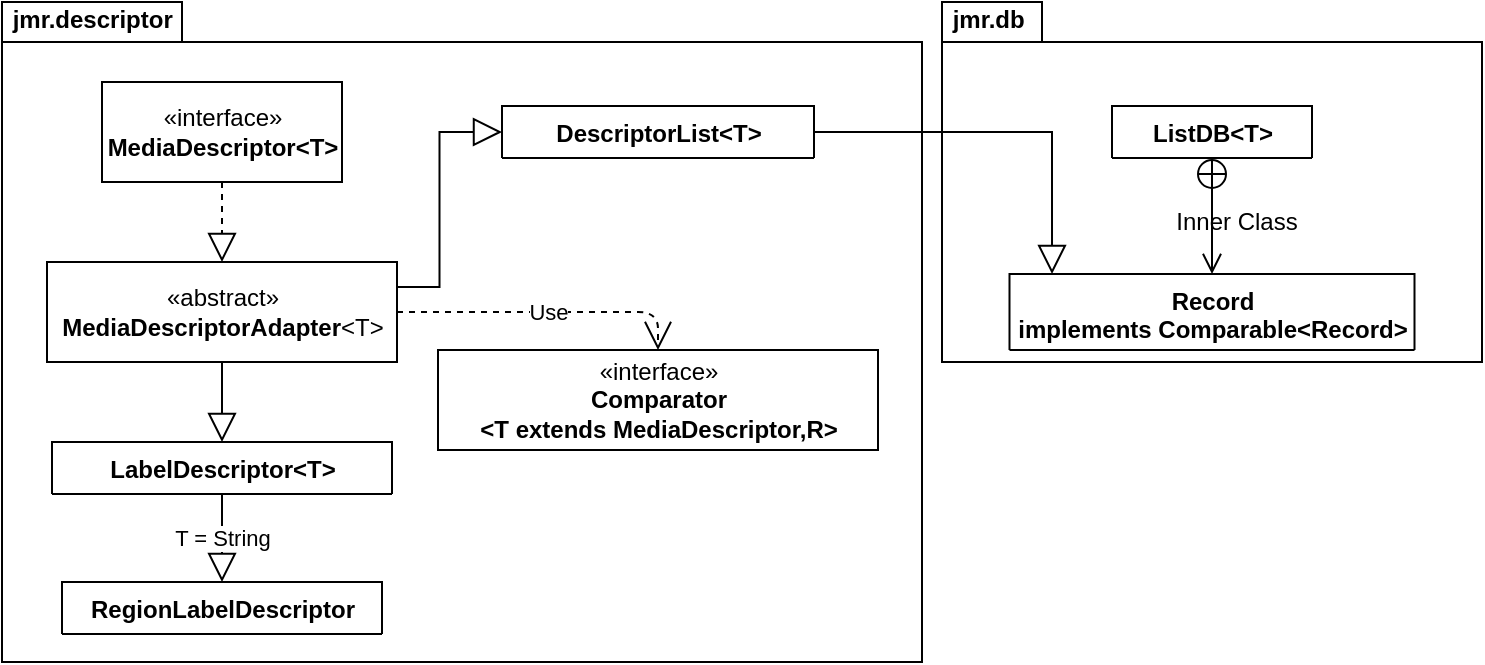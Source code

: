 <mxfile version="13.8.7" type="device"><diagram id="C5RBs43oDa-KdzZeNtuy" name="Page-1"><mxGraphModel dx="796" dy="455" grid="1" gridSize="10" guides="1" tooltips="1" connect="1" arrows="1" fold="1" page="1" pageScale="1" pageWidth="827" pageHeight="1169" math="0" shadow="0"><root><mxCell id="WIyWlLk6GJQsqaUBKTNV-0"/><mxCell id="WIyWlLk6GJQsqaUBKTNV-1" parent="WIyWlLk6GJQsqaUBKTNV-0"/><mxCell id="8Xrr8vzu79hk26i8tUtS-27" value="&amp;nbsp;jmr.db" style="shape=folder;fontStyle=1;spacingTop=-5;tabWidth=50;tabHeight=20;tabPosition=left;html=1;align=left;verticalAlign=top;" vertex="1" parent="WIyWlLk6GJQsqaUBKTNV-1"><mxGeometry x="660" y="80" width="270" height="180" as="geometry"/></mxCell><mxCell id="8Xrr8vzu79hk26i8tUtS-5" value="&amp;nbsp;jmr.descriptor" style="shape=folder;fontStyle=1;spacingTop=-5;tabWidth=90;tabHeight=20;tabPosition=left;align=left;verticalAlign=top;html=1;labelPosition=center;verticalLabelPosition=middle;" vertex="1" parent="WIyWlLk6GJQsqaUBKTNV-1"><mxGeometry x="190" y="80" width="460" height="330" as="geometry"/></mxCell><mxCell id="8Xrr8vzu79hk26i8tUtS-6" value="«interface»&lt;br&gt;&lt;b&gt;MediaDescriptor&amp;lt;T&amp;gt;&lt;/b&gt;" style="html=1;align=center;" vertex="1" parent="WIyWlLk6GJQsqaUBKTNV-1"><mxGeometry x="240" y="120" width="120" height="50" as="geometry"/></mxCell><mxCell id="8Xrr8vzu79hk26i8tUtS-26" style="edgeStyle=orthogonalEdgeStyle;rounded=0;orthogonalLoop=1;jettySize=auto;html=1;entryX=0;entryY=0.5;entryDx=0;entryDy=0;endArrow=block;endFill=0;endSize=12;exitX=1;exitY=0.25;exitDx=0;exitDy=0;" edge="1" parent="WIyWlLk6GJQsqaUBKTNV-1" source="8Xrr8vzu79hk26i8tUtS-8" target="8Xrr8vzu79hk26i8tUtS-22"><mxGeometry relative="1" as="geometry"/></mxCell><mxCell id="8Xrr8vzu79hk26i8tUtS-8" value="«abstract»&lt;br&gt;&lt;b&gt;MediaDescriptorAdapter&lt;/b&gt;&amp;lt;T&amp;gt;" style="html=1;align=center;" vertex="1" parent="WIyWlLk6GJQsqaUBKTNV-1"><mxGeometry x="212.5" y="210" width="175" height="50" as="geometry"/></mxCell><mxCell id="8Xrr8vzu79hk26i8tUtS-10" value="LabelDescriptor&amp;lt;T&amp;gt;" style="swimlane;fontStyle=1;align=center;verticalAlign=top;childLayout=stackLayout;horizontal=1;startSize=26;horizontalStack=0;resizeParent=1;resizeParentMax=0;resizeLast=0;collapsible=1;marginBottom=0;html=1;" vertex="1" collapsed="1" parent="WIyWlLk6GJQsqaUBKTNV-1"><mxGeometry x="215" y="300" width="170" height="26" as="geometry"><mxRectangle x="220" y="280" width="160" height="86" as="alternateBounds"/></mxGeometry></mxCell><mxCell id="8Xrr8vzu79hk26i8tUtS-11" value="+ field: type" style="text;strokeColor=none;fillColor=none;align=left;verticalAlign=top;spacingLeft=4;spacingRight=4;overflow=hidden;rotatable=0;points=[[0,0.5],[1,0.5]];portConstraint=eastwest;" vertex="1" parent="8Xrr8vzu79hk26i8tUtS-10"><mxGeometry y="26" width="170" height="26" as="geometry"/></mxCell><mxCell id="8Xrr8vzu79hk26i8tUtS-12" value="" style="line;strokeWidth=1;fillColor=none;align=left;verticalAlign=middle;spacingTop=-1;spacingLeft=3;spacingRight=3;rotatable=0;labelPosition=right;points=[];portConstraint=eastwest;" vertex="1" parent="8Xrr8vzu79hk26i8tUtS-10"><mxGeometry y="52" width="170" height="8" as="geometry"/></mxCell><mxCell id="8Xrr8vzu79hk26i8tUtS-13" value="+ method(type): type" style="text;strokeColor=none;fillColor=none;align=left;verticalAlign=top;spacingLeft=4;spacingRight=4;overflow=hidden;rotatable=0;points=[[0,0.5],[1,0.5]];portConstraint=eastwest;" vertex="1" parent="8Xrr8vzu79hk26i8tUtS-10"><mxGeometry y="60" width="170" height="26" as="geometry"/></mxCell><mxCell id="8Xrr8vzu79hk26i8tUtS-15" value="" style="endArrow=block;dashed=1;endFill=0;endSize=12;html=1;exitX=0.5;exitY=1;exitDx=0;exitDy=0;" edge="1" parent="WIyWlLk6GJQsqaUBKTNV-1" source="8Xrr8vzu79hk26i8tUtS-6" target="8Xrr8vzu79hk26i8tUtS-8"><mxGeometry width="160" relative="1" as="geometry"><mxPoint x="400" y="380" as="sourcePoint"/><mxPoint x="560" y="380" as="targetPoint"/></mxGeometry></mxCell><mxCell id="8Xrr8vzu79hk26i8tUtS-16" value="" style="endArrow=block;endSize=12;endFill=0;html=1;exitX=0.5;exitY=1;exitDx=0;exitDy=0;" edge="1" parent="WIyWlLk6GJQsqaUBKTNV-1" source="8Xrr8vzu79hk26i8tUtS-8" target="8Xrr8vzu79hk26i8tUtS-10"><mxGeometry width="160" relative="1" as="geometry"><mxPoint x="400" y="320" as="sourcePoint"/><mxPoint x="560" y="320" as="targetPoint"/><Array as="points"><mxPoint x="300" y="280"/></Array></mxGeometry></mxCell><mxCell id="8Xrr8vzu79hk26i8tUtS-17" value="RegionLabelDescriptor" style="swimlane;fontStyle=1;align=center;verticalAlign=top;childLayout=stackLayout;horizontal=1;startSize=26;horizontalStack=0;resizeParent=1;resizeParentMax=0;resizeLast=0;collapsible=1;marginBottom=0;html=1;" vertex="1" collapsed="1" parent="WIyWlLk6GJQsqaUBKTNV-1"><mxGeometry x="220" y="370" width="160" height="26" as="geometry"><mxRectangle x="240" y="350" width="160" height="86" as="alternateBounds"/></mxGeometry></mxCell><mxCell id="8Xrr8vzu79hk26i8tUtS-18" value="+ field: type" style="text;strokeColor=none;fillColor=none;align=left;verticalAlign=top;spacingLeft=4;spacingRight=4;overflow=hidden;rotatable=0;points=[[0,0.5],[1,0.5]];portConstraint=eastwest;" vertex="1" parent="8Xrr8vzu79hk26i8tUtS-17"><mxGeometry y="26" width="160" height="26" as="geometry"/></mxCell><mxCell id="8Xrr8vzu79hk26i8tUtS-19" value="" style="line;strokeWidth=1;fillColor=none;align=left;verticalAlign=middle;spacingTop=-1;spacingLeft=3;spacingRight=3;rotatable=0;labelPosition=right;points=[];portConstraint=eastwest;" vertex="1" parent="8Xrr8vzu79hk26i8tUtS-17"><mxGeometry y="52" width="160" height="8" as="geometry"/></mxCell><mxCell id="8Xrr8vzu79hk26i8tUtS-20" value="+ method(type): type" style="text;strokeColor=none;fillColor=none;align=left;verticalAlign=top;spacingLeft=4;spacingRight=4;overflow=hidden;rotatable=0;points=[[0,0.5],[1,0.5]];portConstraint=eastwest;" vertex="1" parent="8Xrr8vzu79hk26i8tUtS-17"><mxGeometry y="60" width="160" height="26" as="geometry"/></mxCell><mxCell id="8Xrr8vzu79hk26i8tUtS-21" value="T = String" style="endArrow=block;endSize=12;endFill=0;html=1;exitX=0.5;exitY=1;exitDx=0;exitDy=0;entryX=0.5;entryY=0;entryDx=0;entryDy=0;" edge="1" parent="WIyWlLk6GJQsqaUBKTNV-1" source="8Xrr8vzu79hk26i8tUtS-10" target="8Xrr8vzu79hk26i8tUtS-17"><mxGeometry width="160" relative="1" as="geometry"><mxPoint x="400" y="320" as="sourcePoint"/><mxPoint x="560" y="320" as="targetPoint"/></mxGeometry></mxCell><mxCell id="8Xrr8vzu79hk26i8tUtS-50" style="edgeStyle=orthogonalEdgeStyle;rounded=0;orthogonalLoop=1;jettySize=auto;html=1;exitX=1;exitY=0.5;exitDx=0;exitDy=0;endArrow=block;endFill=0;endSize=12;entryX=0.105;entryY=0;entryDx=0;entryDy=0;entryPerimeter=0;" edge="1" parent="WIyWlLk6GJQsqaUBKTNV-1" source="8Xrr8vzu79hk26i8tUtS-22" target="8Xrr8vzu79hk26i8tUtS-32"><mxGeometry relative="1" as="geometry"/></mxCell><mxCell id="8Xrr8vzu79hk26i8tUtS-22" value="DescriptorList&amp;lt;T&amp;gt;" style="swimlane;fontStyle=1;align=center;verticalAlign=top;childLayout=stackLayout;horizontal=1;startSize=26;horizontalStack=0;resizeParent=1;resizeParentMax=0;resizeLast=0;collapsible=1;marginBottom=0;html=1;" vertex="1" collapsed="1" parent="WIyWlLk6GJQsqaUBKTNV-1"><mxGeometry x="440" y="132" width="156" height="26" as="geometry"><mxRectangle x="400" y="280" width="160" height="86" as="alternateBounds"/></mxGeometry></mxCell><mxCell id="8Xrr8vzu79hk26i8tUtS-23" value="+ field: type" style="text;strokeColor=none;fillColor=none;align=left;verticalAlign=top;spacingLeft=4;spacingRight=4;overflow=hidden;rotatable=0;points=[[0,0.5],[1,0.5]];portConstraint=eastwest;" vertex="1" parent="8Xrr8vzu79hk26i8tUtS-22"><mxGeometry y="26" width="156" height="26" as="geometry"/></mxCell><mxCell id="8Xrr8vzu79hk26i8tUtS-24" value="" style="line;strokeWidth=1;fillColor=none;align=left;verticalAlign=middle;spacingTop=-1;spacingLeft=3;spacingRight=3;rotatable=0;labelPosition=right;points=[];portConstraint=eastwest;" vertex="1" parent="8Xrr8vzu79hk26i8tUtS-22"><mxGeometry y="52" width="156" height="8" as="geometry"/></mxCell><mxCell id="8Xrr8vzu79hk26i8tUtS-25" value="+ method(type): type" style="text;strokeColor=none;fillColor=none;align=left;verticalAlign=top;spacingLeft=4;spacingRight=4;overflow=hidden;rotatable=0;points=[[0,0.5],[1,0.5]];portConstraint=eastwest;" vertex="1" parent="8Xrr8vzu79hk26i8tUtS-22"><mxGeometry y="60" width="156" height="26" as="geometry"/></mxCell><mxCell id="8Xrr8vzu79hk26i8tUtS-28" value="ListDB&amp;lt;T&amp;gt;" style="swimlane;fontStyle=1;align=center;verticalAlign=top;childLayout=stackLayout;horizontal=1;startSize=26;horizontalStack=0;resizeParent=1;resizeParentMax=0;resizeLast=0;collapsible=1;marginBottom=0;html=1;" vertex="1" collapsed="1" parent="WIyWlLk6GJQsqaUBKTNV-1"><mxGeometry x="745" y="132" width="100" height="26" as="geometry"><mxRectangle x="680" y="280" width="160" height="86" as="alternateBounds"/></mxGeometry></mxCell><mxCell id="8Xrr8vzu79hk26i8tUtS-29" value="+ field: type" style="text;strokeColor=none;fillColor=none;align=left;verticalAlign=top;spacingLeft=4;spacingRight=4;overflow=hidden;rotatable=0;points=[[0,0.5],[1,0.5]];portConstraint=eastwest;" vertex="1" parent="8Xrr8vzu79hk26i8tUtS-28"><mxGeometry y="26" width="100" height="26" as="geometry"/></mxCell><mxCell id="8Xrr8vzu79hk26i8tUtS-30" value="" style="line;strokeWidth=1;fillColor=none;align=left;verticalAlign=middle;spacingTop=-1;spacingLeft=3;spacingRight=3;rotatable=0;labelPosition=right;points=[];portConstraint=eastwest;" vertex="1" parent="8Xrr8vzu79hk26i8tUtS-28"><mxGeometry y="52" width="100" height="8" as="geometry"/></mxCell><mxCell id="8Xrr8vzu79hk26i8tUtS-31" value="+ method(type): type" style="text;strokeColor=none;fillColor=none;align=left;verticalAlign=top;spacingLeft=4;spacingRight=4;overflow=hidden;rotatable=0;points=[[0,0.5],[1,0.5]];portConstraint=eastwest;" vertex="1" parent="8Xrr8vzu79hk26i8tUtS-28"><mxGeometry y="60" width="100" height="26" as="geometry"/></mxCell><mxCell id="8Xrr8vzu79hk26i8tUtS-32" value="&lt;div&gt;Record&lt;/div&gt;&lt;div&gt;implements Comparable&amp;lt;Record&amp;gt;&lt;br&gt;&lt;/div&gt;" style="swimlane;fontStyle=1;align=center;verticalAlign=top;childLayout=stackLayout;horizontal=1;startSize=38;horizontalStack=0;resizeParent=1;resizeParentMax=0;resizeLast=0;collapsible=1;marginBottom=0;html=1;" vertex="1" collapsed="1" parent="WIyWlLk6GJQsqaUBKTNV-1"><mxGeometry x="693.75" y="216" width="202.5" height="38" as="geometry"><mxRectangle x="695" y="180" width="160" height="86" as="alternateBounds"/></mxGeometry></mxCell><mxCell id="8Xrr8vzu79hk26i8tUtS-33" value="+ field: type" style="text;strokeColor=none;fillColor=none;align=left;verticalAlign=top;spacingLeft=4;spacingRight=4;overflow=hidden;rotatable=0;points=[[0,0.5],[1,0.5]];portConstraint=eastwest;" vertex="1" parent="8Xrr8vzu79hk26i8tUtS-32"><mxGeometry y="38" width="202.5" height="26" as="geometry"/></mxCell><mxCell id="8Xrr8vzu79hk26i8tUtS-34" value="" style="line;strokeWidth=1;fillColor=none;align=left;verticalAlign=middle;spacingTop=-1;spacingLeft=3;spacingRight=3;rotatable=0;labelPosition=right;points=[];portConstraint=eastwest;" vertex="1" parent="8Xrr8vzu79hk26i8tUtS-32"><mxGeometry y="64" width="202.5" height="8" as="geometry"/></mxCell><mxCell id="8Xrr8vzu79hk26i8tUtS-35" value="+ method(type): type" style="text;strokeColor=none;fillColor=none;align=left;verticalAlign=top;spacingLeft=4;spacingRight=4;overflow=hidden;rotatable=0;points=[[0,0.5],[1,0.5]];portConstraint=eastwest;" vertex="1" parent="8Xrr8vzu79hk26i8tUtS-32"><mxGeometry y="72" width="202.5" height="26" as="geometry"/></mxCell><mxCell id="8Xrr8vzu79hk26i8tUtS-39" value="" style="endArrow=open;startArrow=circlePlus;endFill=0;startFill=0;endSize=8;html=1;exitX=0.5;exitY=1;exitDx=0;exitDy=0;entryX=0.5;entryY=0;entryDx=0;entryDy=0;" edge="1" parent="WIyWlLk6GJQsqaUBKTNV-1" source="8Xrr8vzu79hk26i8tUtS-28" target="8Xrr8vzu79hk26i8tUtS-32"><mxGeometry width="160" relative="1" as="geometry"><mxPoint x="775" y="158" as="sourcePoint"/><mxPoint x="802.5" y="180" as="targetPoint"/></mxGeometry></mxCell><mxCell id="8Xrr8vzu79hk26i8tUtS-40" value="Inner Class" style="text;html=1;strokeColor=none;fillColor=none;align=center;verticalAlign=middle;whiteSpace=wrap;rounded=0;" vertex="1" parent="WIyWlLk6GJQsqaUBKTNV-1"><mxGeometry x="760" y="180" width="95" height="20" as="geometry"/></mxCell><mxCell id="8Xrr8vzu79hk26i8tUtS-41" value="«interface»&lt;br&gt;&lt;div&gt;&lt;b&gt;Comparator&lt;/b&gt;&lt;/div&gt;&lt;div&gt;&lt;b&gt;&amp;lt;T extends MediaDescriptor,R&amp;gt;&lt;/b&gt;&lt;/div&gt;" style="html=1;align=center;" vertex="1" parent="WIyWlLk6GJQsqaUBKTNV-1"><mxGeometry x="408" y="254" width="220" height="50" as="geometry"/></mxCell><mxCell id="8Xrr8vzu79hk26i8tUtS-51" value="Use" style="endArrow=open;endSize=12;dashed=1;html=1;exitX=1;exitY=0.5;exitDx=0;exitDy=0;entryX=0.5;entryY=0;entryDx=0;entryDy=0;edgeStyle=orthogonalEdgeStyle;" edge="1" parent="WIyWlLk6GJQsqaUBKTNV-1" source="8Xrr8vzu79hk26i8tUtS-8" target="8Xrr8vzu79hk26i8tUtS-41"><mxGeometry width="160" relative="1" as="geometry"><mxPoint x="230" y="320" as="sourcePoint"/><mxPoint x="390" y="320" as="targetPoint"/></mxGeometry></mxCell></root></mxGraphModel></diagram></mxfile>
